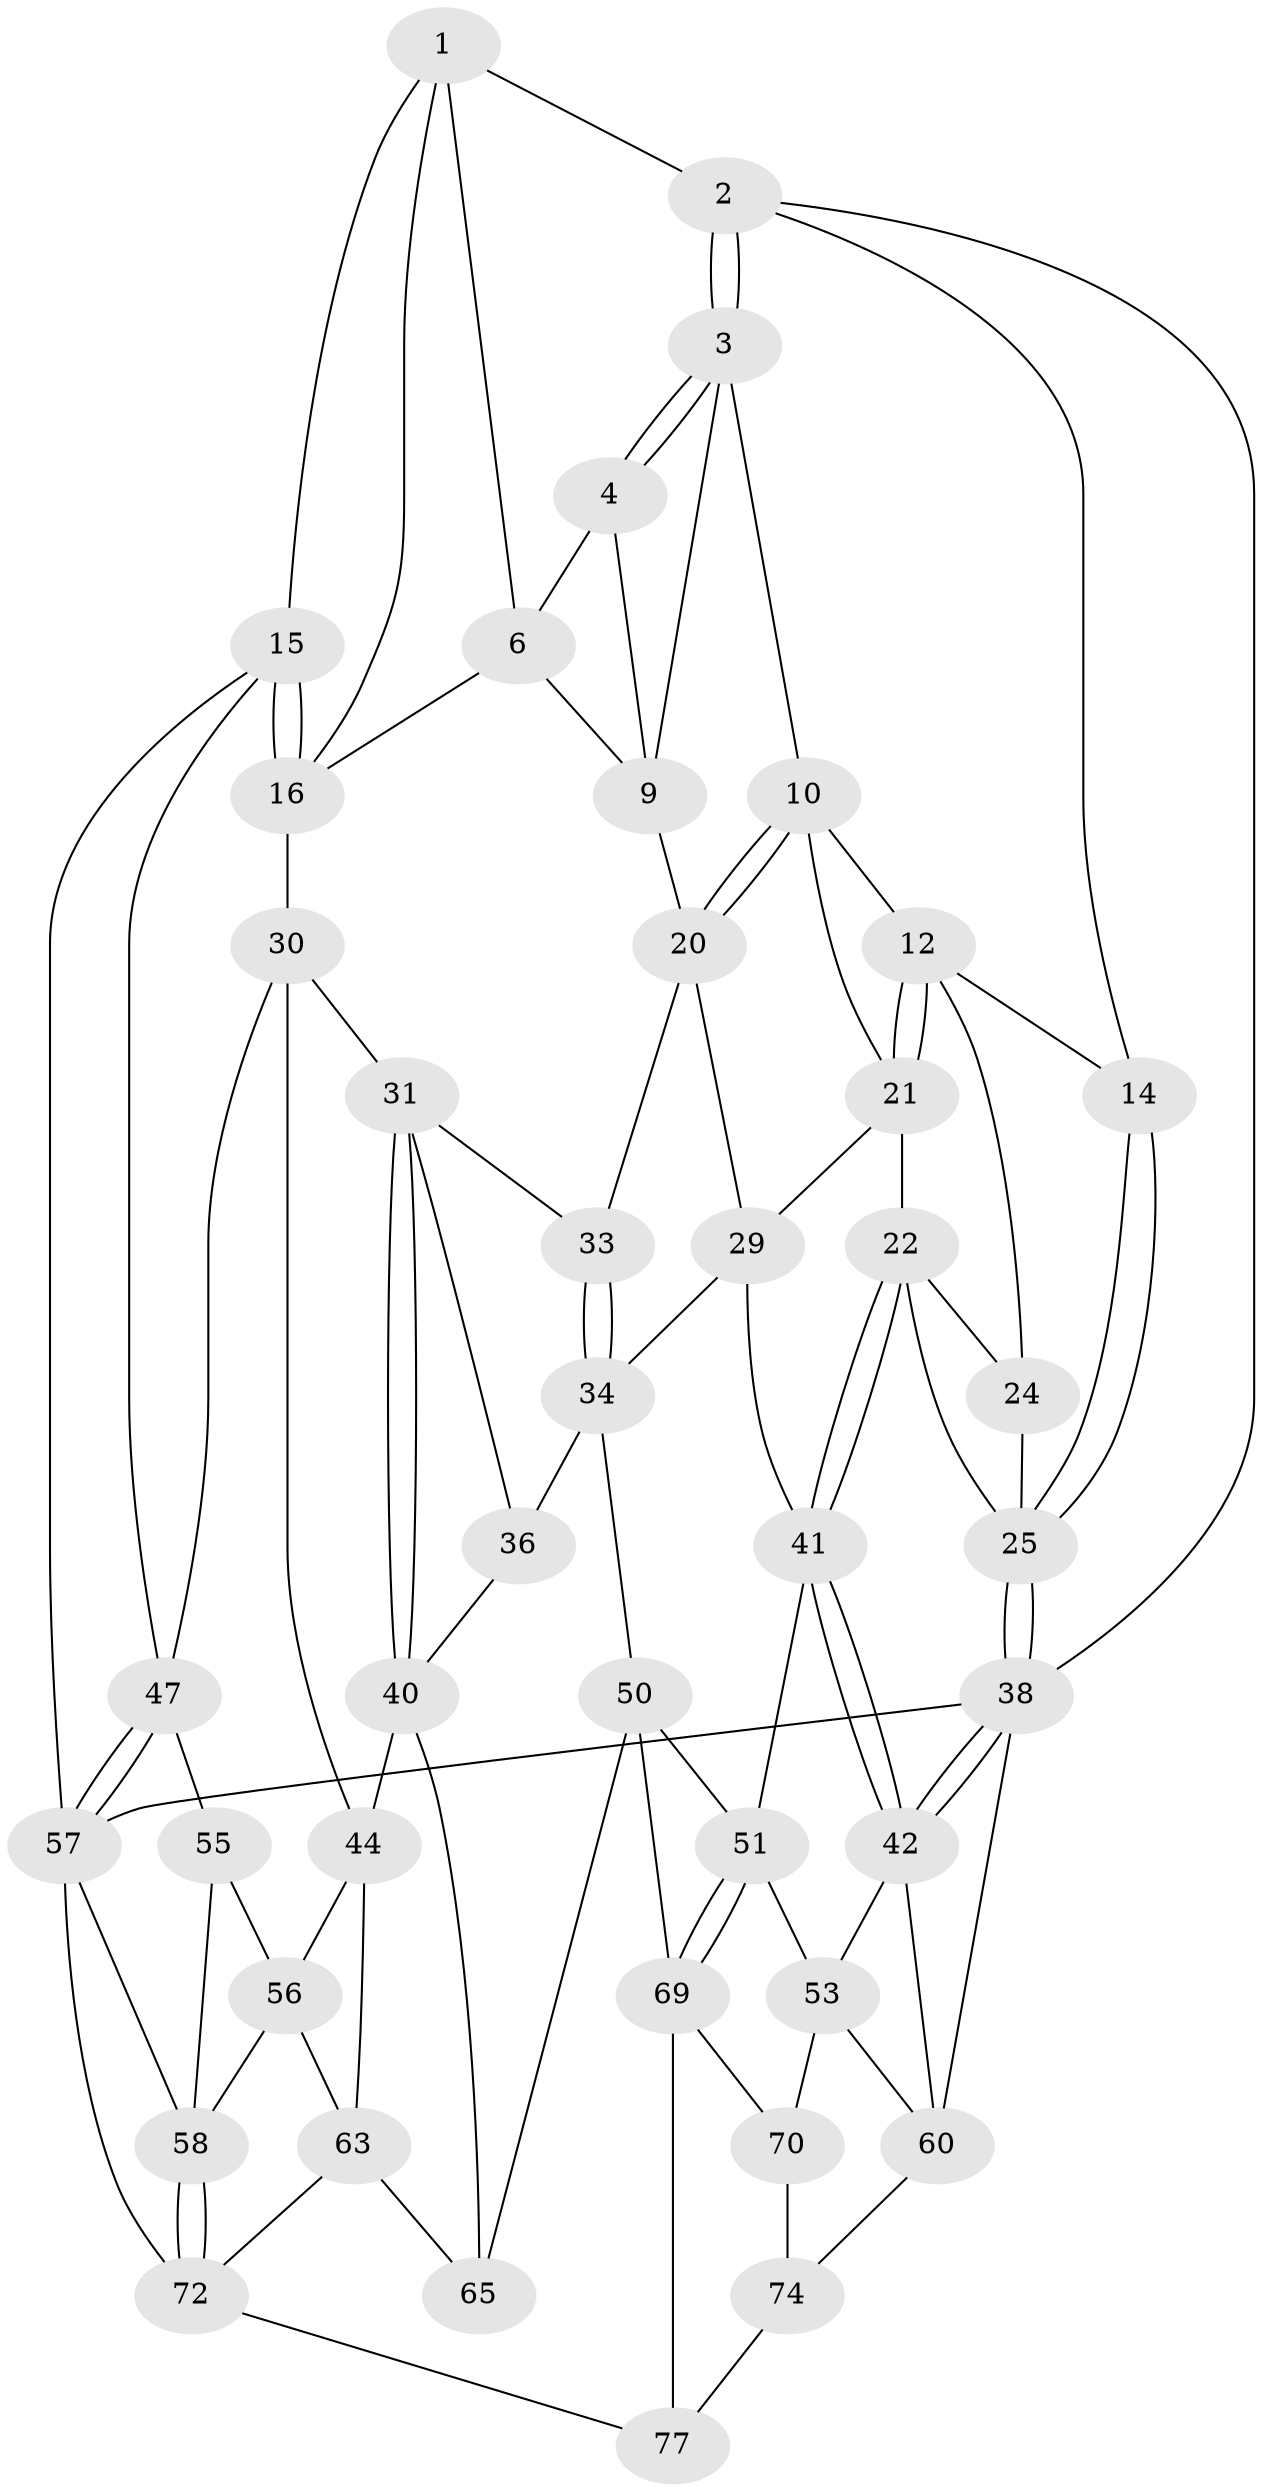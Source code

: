 // original degree distribution, {3: 0.025974025974025976, 5: 0.4675324675324675, 4: 0.2727272727272727, 6: 0.23376623376623376}
// Generated by graph-tools (version 1.1) at 2025/42/03/06/25 10:42:31]
// undirected, 43 vertices, 97 edges
graph export_dot {
graph [start="1"]
  node [color=gray90,style=filled];
  1 [pos="+0.8832469273099132+0",super="+5"];
  2 [pos="+0+0"];
  3 [pos="+0.06852906903936777+0",super="+8"];
  4 [pos="+0.645089802941982+0",super="+7"];
  6 [pos="+0.8429382441015226+0.19957886161900387",super="+17"];
  9 [pos="+0.48402534517395396+0.23288984567483936",super="+18"];
  10 [pos="+0.2759494134278332+0.3429775875398929",super="+11"];
  12 [pos="+0.1627550904621147+0.337132775542882",super="+13"];
  14 [pos="+0+0"];
  15 [pos="+1+0.35277260494515833"];
  16 [pos="+1+0.3451190762224144",super="+19"];
  20 [pos="+0.4863188180995167+0.31026289590807893",super="+28"];
  21 [pos="+0.1523054842177502+0.5439223628791899",super="+27"];
  22 [pos="+0.13041421922512555+0.5452775136646512",super="+23"];
  24 [pos="+0.13095267050215723+0.40062152792725064"];
  25 [pos="+0+0.4417086662368823",super="+26"];
  29 [pos="+0.277867182613207+0.5795617745124604",super="+35"];
  30 [pos="+0.7136578227949337+0.4770593549914701",super="+43"];
  31 [pos="+0.6531347123127245+0.4609354897511466",super="+32"];
  33 [pos="+0.5544582807201784+0.41782957492475853"];
  34 [pos="+0.412092542519666+0.7171874756348693",super="+37"];
  36 [pos="+0.5514933511217912+0.7356643404989569"];
  38 [pos="+0+0.7271459333900359",super="+39"];
  40 [pos="+0.5776787107258803+0.7429904333948989",super="+46"];
  41 [pos="+0.07215196438613063+0.7157818628786128",super="+49"];
  42 [pos="+0.02914109358111347+0.7352831803384552",super="+54"];
  44 [pos="+0.7473186394763355+0.699685061047374",super="+45"];
  47 [pos="+1+0.5947994131430366",super="+48"];
  50 [pos="+0.3961333611029688+0.7787630351141961",super="+66"];
  51 [pos="+0.24983771143509287+0.8582229150108863",super="+52"];
  53 [pos="+0.11215108419761632+0.8422331442871505",super="+68"];
  55 [pos="+0.9226757806483222+0.7893318755096532"];
  56 [pos="+0.8076992095684595+0.7968874868735226",super="+62"];
  57 [pos="+1+0.7893565712189043",super="+67"];
  58 [pos="+0.9797140144606853+0.8473296442753465",super="+59"];
  60 [pos="+0.056047746492232896+0.8600953355350424",super="+61"];
  63 [pos="+0.8052647574728087+1",super="+64"];
  65 [pos="+0.5556930401478637+0.9456192831793157"];
  69 [pos="+0.23975034875252021+0.8890210519171518",super="+75"];
  70 [pos="+0.23901979997522144+0.8905300168945645",super="+71"];
  72 [pos="+0.8280338975133994+1",super="+73"];
  74 [pos="+0+1",super="+76"];
  77 [pos="+0.30891892968677537+1"];
  1 -- 2;
  1 -- 15;
  1 -- 16;
  1 -- 6;
  2 -- 3;
  2 -- 3;
  2 -- 14;
  2 -- 38;
  3 -- 4;
  3 -- 4;
  3 -- 9;
  3 -- 10;
  4 -- 9;
  4 -- 6;
  6 -- 16;
  6 -- 9;
  9 -- 20;
  10 -- 20;
  10 -- 20;
  10 -- 12;
  10 -- 21;
  12 -- 21;
  12 -- 21;
  12 -- 24;
  12 -- 14;
  14 -- 25;
  14 -- 25;
  15 -- 16;
  15 -- 16;
  15 -- 47;
  15 -- 57;
  16 -- 30;
  20 -- 33;
  20 -- 29;
  21 -- 22;
  21 -- 29;
  22 -- 41;
  22 -- 41;
  22 -- 24;
  22 -- 25;
  24 -- 25;
  25 -- 38;
  25 -- 38;
  29 -- 34;
  29 -- 41;
  30 -- 31;
  30 -- 44;
  30 -- 47;
  31 -- 40;
  31 -- 40;
  31 -- 33;
  31 -- 36;
  33 -- 34;
  33 -- 34;
  34 -- 36;
  34 -- 50;
  36 -- 40;
  38 -- 42;
  38 -- 42;
  38 -- 57;
  38 -- 60;
  40 -- 65;
  40 -- 44;
  41 -- 42;
  41 -- 42;
  41 -- 51;
  42 -- 60;
  42 -- 53;
  44 -- 56;
  44 -- 63;
  47 -- 57;
  47 -- 57;
  47 -- 55;
  50 -- 51;
  50 -- 65;
  50 -- 69;
  51 -- 69;
  51 -- 69;
  51 -- 53;
  53 -- 60;
  53 -- 70;
  55 -- 56;
  55 -- 58;
  56 -- 58;
  56 -- 63;
  57 -- 58;
  57 -- 72;
  58 -- 72;
  58 -- 72;
  60 -- 74;
  63 -- 72;
  63 -- 65;
  69 -- 70;
  69 -- 77;
  70 -- 74 [weight=2];
  72 -- 77;
  74 -- 77;
}
